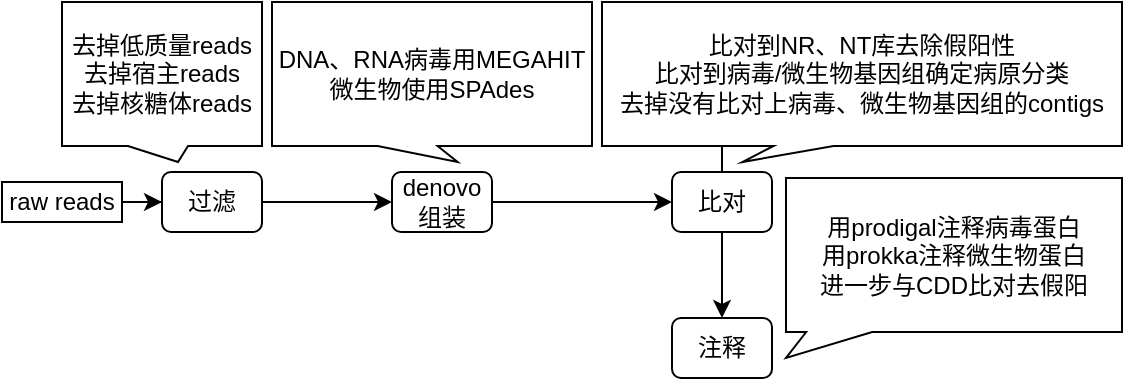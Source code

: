 <mxfile version="17.4.6" type="github">
  <diagram id="C5RBs43oDa-KdzZeNtuy" name="Page-1">
    <mxGraphModel dx="869" dy="476" grid="1" gridSize="10" guides="1" tooltips="1" connect="1" arrows="1" fold="1" page="1" pageScale="1" pageWidth="827" pageHeight="1169" math="0" shadow="0">
      <root>
        <mxCell id="WIyWlLk6GJQsqaUBKTNV-0" />
        <mxCell id="WIyWlLk6GJQsqaUBKTNV-1" parent="WIyWlLk6GJQsqaUBKTNV-0" />
        <mxCell id="uaA1YcUJ6YY9IfKOQAye-2" value="" style="edgeStyle=orthogonalEdgeStyle;rounded=0;orthogonalLoop=1;jettySize=auto;html=1;" parent="WIyWlLk6GJQsqaUBKTNV-1" source="WIyWlLk6GJQsqaUBKTNV-3" target="uaA1YcUJ6YY9IfKOQAye-1" edge="1">
          <mxGeometry relative="1" as="geometry" />
        </mxCell>
        <mxCell id="WIyWlLk6GJQsqaUBKTNV-3" value="过滤" style="rounded=1;whiteSpace=wrap;html=1;fontSize=12;glass=0;strokeWidth=1;shadow=0;" parent="WIyWlLk6GJQsqaUBKTNV-1" vertex="1">
          <mxGeometry x="100" y="143" width="50" height="30" as="geometry" />
        </mxCell>
        <mxCell id="uiCEPVEiiqifMQ_2zgBB-2" value="" style="edgeStyle=orthogonalEdgeStyle;rounded=0;orthogonalLoop=1;jettySize=auto;html=1;" edge="1" parent="WIyWlLk6GJQsqaUBKTNV-1" source="uaA1YcUJ6YY9IfKOQAye-1" target="uiCEPVEiiqifMQ_2zgBB-1">
          <mxGeometry relative="1" as="geometry" />
        </mxCell>
        <mxCell id="uaA1YcUJ6YY9IfKOQAye-1" value="denovo组装" style="rounded=1;whiteSpace=wrap;html=1;fontSize=12;glass=0;strokeWidth=1;shadow=0;" parent="WIyWlLk6GJQsqaUBKTNV-1" vertex="1">
          <mxGeometry x="215" y="143" width="50" height="30" as="geometry" />
        </mxCell>
        <mxCell id="uaA1YcUJ6YY9IfKOQAye-4" value="" style="edgeStyle=orthogonalEdgeStyle;rounded=0;orthogonalLoop=1;jettySize=auto;html=1;" parent="WIyWlLk6GJQsqaUBKTNV-1" source="uaA1YcUJ6YY9IfKOQAye-3" target="WIyWlLk6GJQsqaUBKTNV-3" edge="1">
          <mxGeometry relative="1" as="geometry" />
        </mxCell>
        <mxCell id="uaA1YcUJ6YY9IfKOQAye-3" value="raw reads" style="rounded=0;whiteSpace=wrap;html=1;" parent="WIyWlLk6GJQsqaUBKTNV-1" vertex="1">
          <mxGeometry x="20" y="148" width="60" height="20" as="geometry" />
        </mxCell>
        <mxCell id="uaA1YcUJ6YY9IfKOQAye-6" value="去掉低质量reads&lt;br&gt;去掉宿主reads&lt;br&gt;去掉核糖体reads" style="shape=callout;whiteSpace=wrap;html=1;perimeter=calloutPerimeter;position2=0.58;size=8;position=0.33;base=30;" parent="WIyWlLk6GJQsqaUBKTNV-1" vertex="1">
          <mxGeometry x="50" y="58" width="100" height="80" as="geometry" />
        </mxCell>
        <mxCell id="uiCEPVEiiqifMQ_2zgBB-0" value="DNA、RNA病毒用MEGAHIT&lt;br&gt;&lt;div&gt;&lt;span&gt;微生物使用SPAdes&lt;/span&gt;&lt;/div&gt;" style="shape=callout;whiteSpace=wrap;html=1;perimeter=calloutPerimeter;position2=0.58;size=8;position=0.33;base=30;" vertex="1" parent="WIyWlLk6GJQsqaUBKTNV-1">
          <mxGeometry x="155" y="58" width="160" height="80" as="geometry" />
        </mxCell>
        <mxCell id="uiCEPVEiiqifMQ_2zgBB-6" value="" style="edgeStyle=orthogonalEdgeStyle;rounded=0;orthogonalLoop=1;jettySize=auto;html=1;" edge="1" parent="WIyWlLk6GJQsqaUBKTNV-1" target="uiCEPVEiiqifMQ_2zgBB-5">
          <mxGeometry relative="1" as="geometry">
            <mxPoint x="380.0" y="119" as="sourcePoint" />
            <Array as="points">
              <mxPoint x="380" y="176" />
              <mxPoint x="380" y="176" />
            </Array>
          </mxGeometry>
        </mxCell>
        <mxCell id="uiCEPVEiiqifMQ_2zgBB-1" value="比对" style="rounded=1;whiteSpace=wrap;html=1;fontSize=12;glass=0;strokeWidth=1;shadow=0;" vertex="1" parent="WIyWlLk6GJQsqaUBKTNV-1">
          <mxGeometry x="355" y="143" width="50" height="30" as="geometry" />
        </mxCell>
        <mxCell id="uiCEPVEiiqifMQ_2zgBB-3" value="比对到NR、NT库去除假阳性&lt;br&gt;比对到病毒/微生物基因组确定病原分类&lt;br&gt;去掉没有比对上病毒、微生物基因组的contigs" style="shape=callout;whiteSpace=wrap;html=1;perimeter=calloutPerimeter;position2=0.27;size=8;position=0.33;base=30;" vertex="1" parent="WIyWlLk6GJQsqaUBKTNV-1">
          <mxGeometry x="320" y="58" width="260" height="80" as="geometry" />
        </mxCell>
        <mxCell id="uiCEPVEiiqifMQ_2zgBB-5" value="注释" style="rounded=1;whiteSpace=wrap;html=1;fontSize=12;glass=0;strokeWidth=1;shadow=0;" vertex="1" parent="WIyWlLk6GJQsqaUBKTNV-1">
          <mxGeometry x="355" y="216" width="50" height="30" as="geometry" />
        </mxCell>
        <mxCell id="uiCEPVEiiqifMQ_2zgBB-11" value="用prodigal注释病毒蛋白&lt;br&gt;用prokka注释微生物蛋白&lt;br&gt;进一步与CDD比对去假阳" style="shape=callout;whiteSpace=wrap;html=1;perimeter=calloutPerimeter;position2=0;size=13;position=0.06;base=33;" vertex="1" parent="WIyWlLk6GJQsqaUBKTNV-1">
          <mxGeometry x="412" y="146" width="168" height="90" as="geometry" />
        </mxCell>
      </root>
    </mxGraphModel>
  </diagram>
</mxfile>
